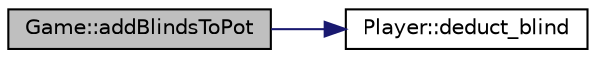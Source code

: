 digraph "Game::addBlindsToPot"
{
 // INTERACTIVE_SVG=YES
 // LATEX_PDF_SIZE
  edge [fontname="Helvetica",fontsize="10",labelfontname="Helvetica",labelfontsize="10"];
  node [fontname="Helvetica",fontsize="10",shape=record];
  rankdir="LR";
  Node1 [label="Game::addBlindsToPot",height=0.2,width=0.4,color="black", fillcolor="grey75", style="filled", fontcolor="black",tooltip="Adds the blinds to the pot from the appropriate players."];
  Node1 -> Node2 [color="midnightblue",fontsize="10",style="solid",fontname="Helvetica"];
  Node2 [label="Player::deduct_blind",height=0.2,width=0.4,color="black", fillcolor="white", style="filled",URL="$class_player.html#a75a7946fcb64e122d5704754b6704ac3",tooltip="Deducts a blind amount from the player's stack."];
}
